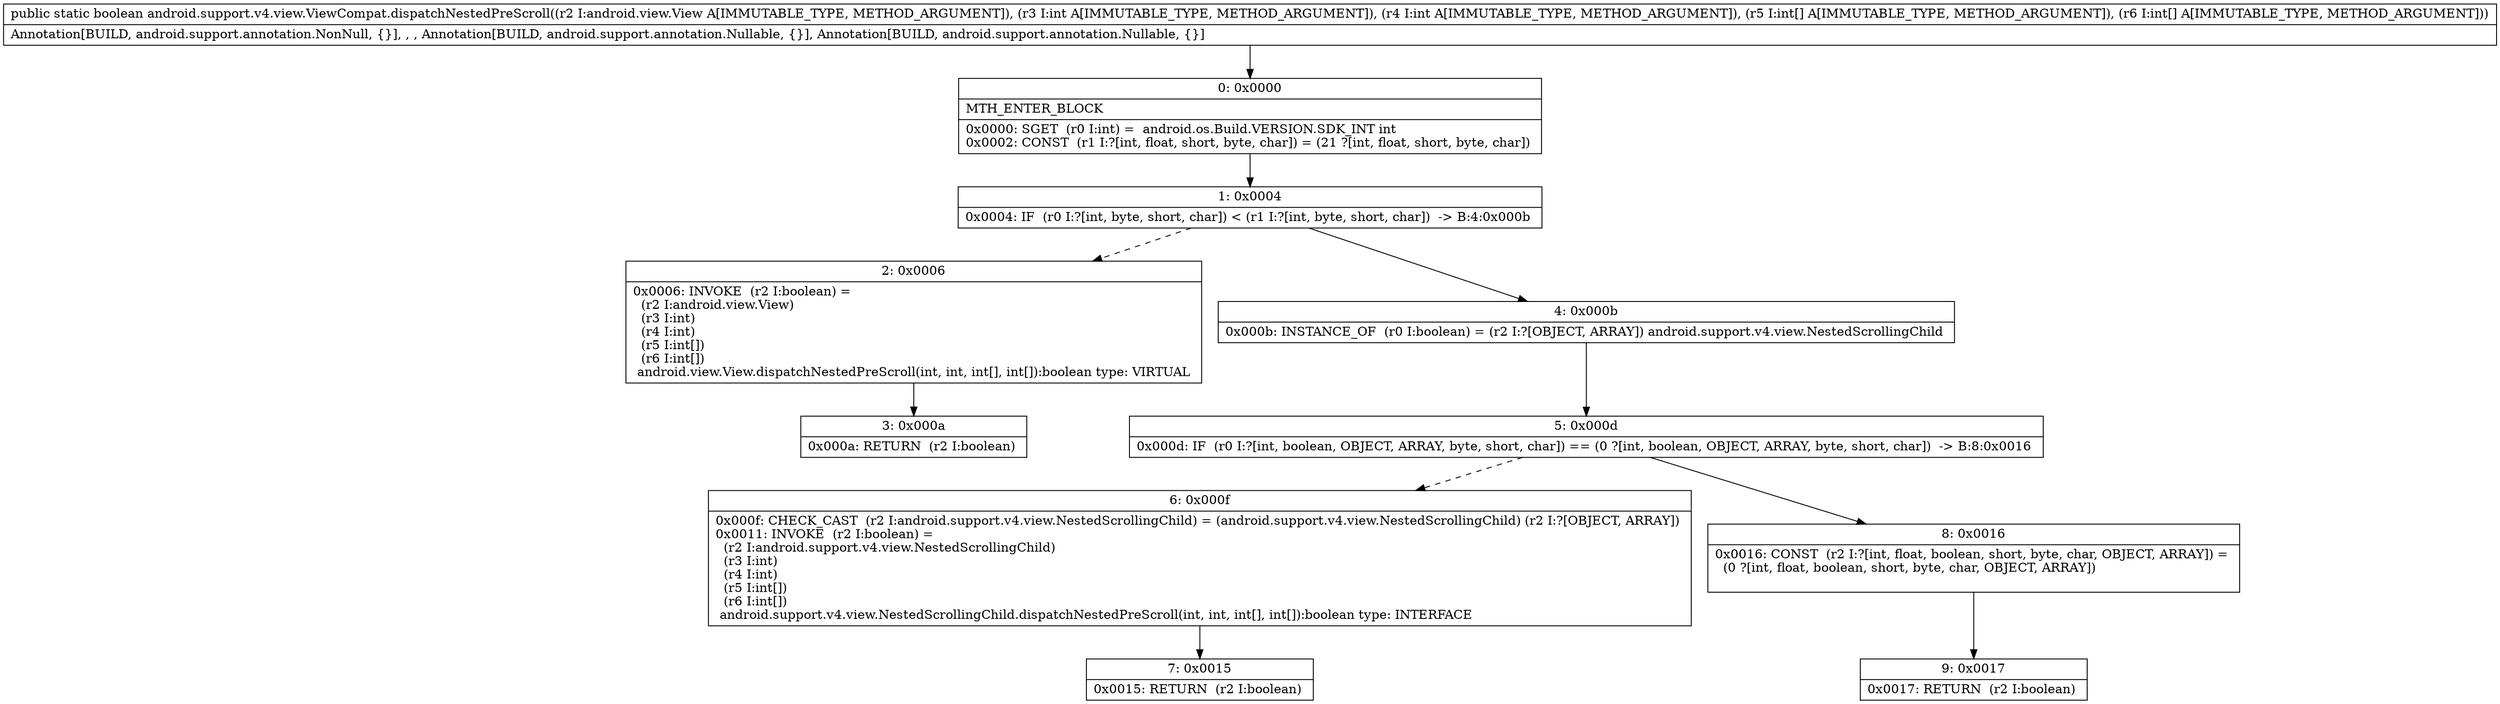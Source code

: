 digraph "CFG forandroid.support.v4.view.ViewCompat.dispatchNestedPreScroll(Landroid\/view\/View;II[I[I)Z" {
Node_0 [shape=record,label="{0\:\ 0x0000|MTH_ENTER_BLOCK\l|0x0000: SGET  (r0 I:int) =  android.os.Build.VERSION.SDK_INT int \l0x0002: CONST  (r1 I:?[int, float, short, byte, char]) = (21 ?[int, float, short, byte, char]) \l}"];
Node_1 [shape=record,label="{1\:\ 0x0004|0x0004: IF  (r0 I:?[int, byte, short, char]) \< (r1 I:?[int, byte, short, char])  \-\> B:4:0x000b \l}"];
Node_2 [shape=record,label="{2\:\ 0x0006|0x0006: INVOKE  (r2 I:boolean) = \l  (r2 I:android.view.View)\l  (r3 I:int)\l  (r4 I:int)\l  (r5 I:int[])\l  (r6 I:int[])\l android.view.View.dispatchNestedPreScroll(int, int, int[], int[]):boolean type: VIRTUAL \l}"];
Node_3 [shape=record,label="{3\:\ 0x000a|0x000a: RETURN  (r2 I:boolean) \l}"];
Node_4 [shape=record,label="{4\:\ 0x000b|0x000b: INSTANCE_OF  (r0 I:boolean) = (r2 I:?[OBJECT, ARRAY]) android.support.v4.view.NestedScrollingChild \l}"];
Node_5 [shape=record,label="{5\:\ 0x000d|0x000d: IF  (r0 I:?[int, boolean, OBJECT, ARRAY, byte, short, char]) == (0 ?[int, boolean, OBJECT, ARRAY, byte, short, char])  \-\> B:8:0x0016 \l}"];
Node_6 [shape=record,label="{6\:\ 0x000f|0x000f: CHECK_CAST  (r2 I:android.support.v4.view.NestedScrollingChild) = (android.support.v4.view.NestedScrollingChild) (r2 I:?[OBJECT, ARRAY]) \l0x0011: INVOKE  (r2 I:boolean) = \l  (r2 I:android.support.v4.view.NestedScrollingChild)\l  (r3 I:int)\l  (r4 I:int)\l  (r5 I:int[])\l  (r6 I:int[])\l android.support.v4.view.NestedScrollingChild.dispatchNestedPreScroll(int, int, int[], int[]):boolean type: INTERFACE \l}"];
Node_7 [shape=record,label="{7\:\ 0x0015|0x0015: RETURN  (r2 I:boolean) \l}"];
Node_8 [shape=record,label="{8\:\ 0x0016|0x0016: CONST  (r2 I:?[int, float, boolean, short, byte, char, OBJECT, ARRAY]) = \l  (0 ?[int, float, boolean, short, byte, char, OBJECT, ARRAY])\l \l}"];
Node_9 [shape=record,label="{9\:\ 0x0017|0x0017: RETURN  (r2 I:boolean) \l}"];
MethodNode[shape=record,label="{public static boolean android.support.v4.view.ViewCompat.dispatchNestedPreScroll((r2 I:android.view.View A[IMMUTABLE_TYPE, METHOD_ARGUMENT]), (r3 I:int A[IMMUTABLE_TYPE, METHOD_ARGUMENT]), (r4 I:int A[IMMUTABLE_TYPE, METHOD_ARGUMENT]), (r5 I:int[] A[IMMUTABLE_TYPE, METHOD_ARGUMENT]), (r6 I:int[] A[IMMUTABLE_TYPE, METHOD_ARGUMENT]))  | Annotation[BUILD, android.support.annotation.NonNull, \{\}], , , Annotation[BUILD, android.support.annotation.Nullable, \{\}], Annotation[BUILD, android.support.annotation.Nullable, \{\}]\l}"];
MethodNode -> Node_0;
Node_0 -> Node_1;
Node_1 -> Node_2[style=dashed];
Node_1 -> Node_4;
Node_2 -> Node_3;
Node_4 -> Node_5;
Node_5 -> Node_6[style=dashed];
Node_5 -> Node_8;
Node_6 -> Node_7;
Node_8 -> Node_9;
}

